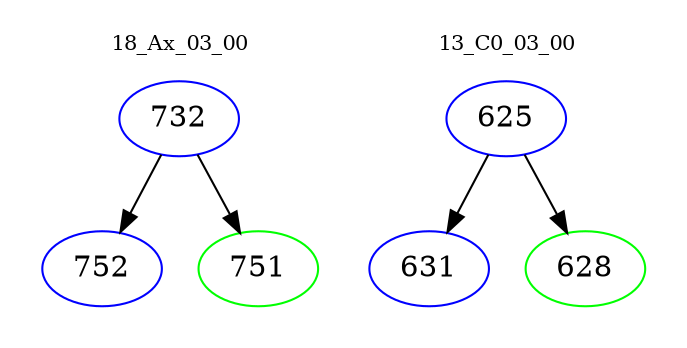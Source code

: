 digraph{
subgraph cluster_0 {
color = white
label = "18_Ax_03_00";
fontsize=10;
T0_732 [label="732", color="blue"]
T0_732 -> T0_752 [color="black"]
T0_752 [label="752", color="blue"]
T0_732 -> T0_751 [color="black"]
T0_751 [label="751", color="green"]
}
subgraph cluster_1 {
color = white
label = "13_C0_03_00";
fontsize=10;
T1_625 [label="625", color="blue"]
T1_625 -> T1_631 [color="black"]
T1_631 [label="631", color="blue"]
T1_625 -> T1_628 [color="black"]
T1_628 [label="628", color="green"]
}
}
